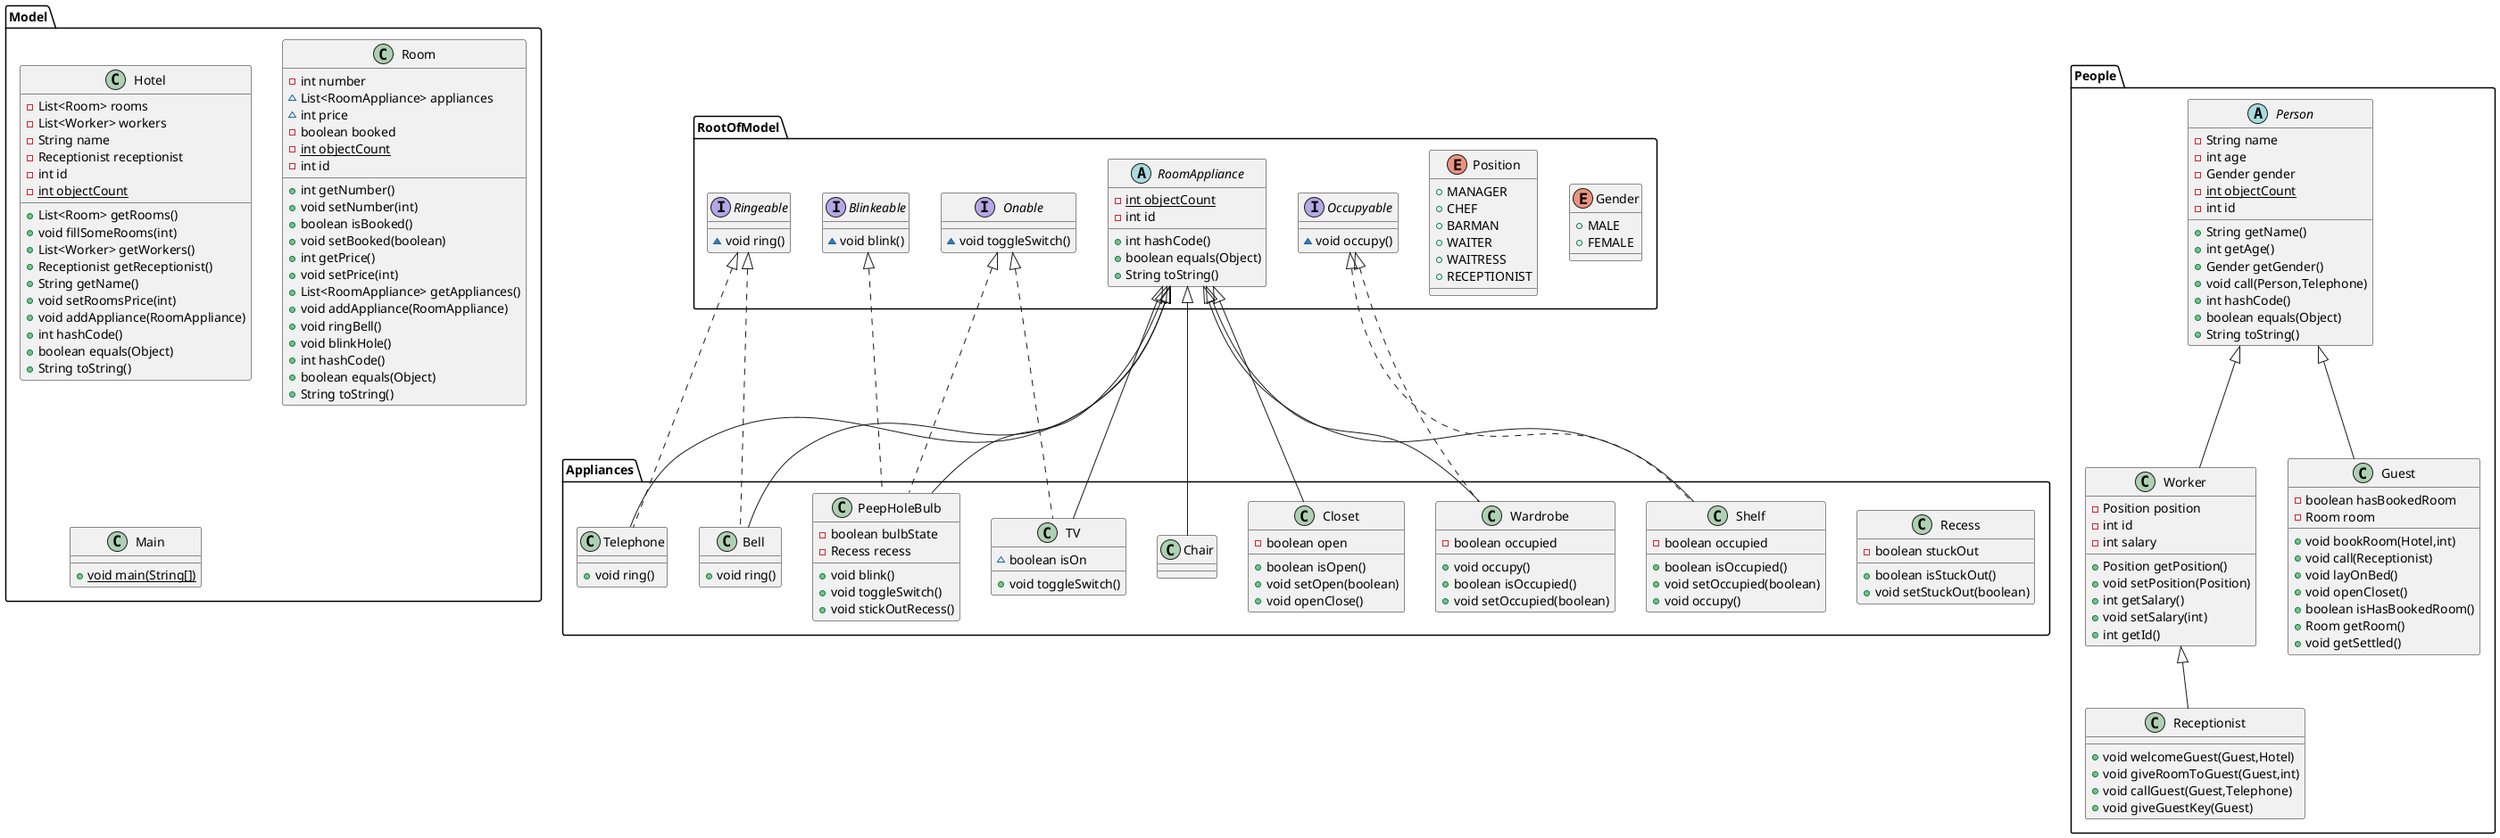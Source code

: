 @startuml
enum RootOfModel.Gender {
+  MALE
+  FEMALE
}
class Model.Hotel {
- List<Room> rooms
- List<Worker> workers
- String name
- Receptionist receptionist
- int id
- {static} int objectCount
+ List<Room> getRooms()
+ void fillSomeRooms(int)
+ List<Worker> getWorkers()
+ Receptionist getReceptionist()
+ String getName()
+ void setRoomsPrice(int)
+ void addAppliance(RoomAppliance)
+ int hashCode()
+ boolean equals(Object)
+ String toString()
}
class People.Worker {
- Position position
- int id
- int salary
+ Position getPosition()
+ void setPosition(Position)
+ int getSalary()
+ void setSalary(int)
+ int getId()
}
class Appliances.Recess {
- boolean stuckOut
+ boolean isStuckOut()
+ void setStuckOut(boolean)
}
class People.Receptionist {
+ void welcomeGuest(Guest,Hotel)
+ void giveRoomToGuest(Guest,int)
+ void callGuest(Guest,Telephone)
+ void giveGuestKey(Guest)
}
class Appliances.Wardrobe {
- boolean occupied
+ void occupy()
+ boolean isOccupied()
+ void setOccupied(boolean)
}
class People.Guest {
- boolean hasBookedRoom
- Room room
+ void bookRoom(Hotel,int)
+ void call(Receptionist)
+ void layOnBed()
+ void openCloset()
+ boolean isHasBookedRoom()
+ Room getRoom()
+ void getSettled()
}
enum RootOfModel.Position {
+  MANAGER
+  CHEF
+  BARMAN
+  WAITER
+  WAITRESS
+  RECEPTIONIST
}
interface RootOfModel.Onable {
~ void toggleSwitch()
}
class Appliances.Telephone {
+ void ring()
}
interface RootOfModel.Occupyable {
~ void occupy()
}
abstract class RootOfModel.RoomAppliance {
- {static} int objectCount
- int id
+ int hashCode()
+ boolean equals(Object)
+ String toString()
}
class Appliances.Shelf {
- boolean occupied
+ boolean isOccupied()
+ void setOccupied(boolean)
+ void occupy()
}
class Model.Room {
- int number
~ List<RoomAppliance> appliances
~ int price
- boolean booked
- {static} int objectCount
- int id
+ int getNumber()
+ void setNumber(int)
+ boolean isBooked()
+ void setBooked(boolean)
+ int getPrice()
+ void setPrice(int)
+ List<RoomAppliance> getAppliances()
+ void addAppliance(RoomAppliance)
+ void ringBell()
+ void blinkHole()
+ int hashCode()
+ boolean equals(Object)
+ String toString()
}
abstract class People.Person {
- String name
- int age
- Gender gender
- {static} int objectCount
- int id
+ String getName()
+ int getAge()
+ Gender getGender()
+ void call(Person,Telephone)
+ int hashCode()
+ boolean equals(Object)
+ String toString()
}
class Appliances.Chair {
}
class Model.Main {
+ {static} void main(String[])
}
interface RootOfModel.Ringeable {
~ void ring()
}
interface RootOfModel.Blinkeable {
~ void blink()
}
class Appliances.TV {
~ boolean isOn
+ void toggleSwitch()
}
class Appliances.Bell {
+ void ring()
}
class Appliances.PeepHoleBulb {
- boolean bulbState
- Recess recess
+ void blink()
+ void toggleSwitch()
+ void stickOutRecess()
}
class Appliances.Closet {
- boolean open
+ boolean isOpen()
+ void setOpen(boolean)
+ void openClose()
}


People.Person <|-- People.Worker
People.Worker <|-- People.Receptionist
RootOfModel.Occupyable <|.. Appliances.Wardrobe
RootOfModel.RoomAppliance <|-- Appliances.Wardrobe
People.Person <|-- People.Guest
RootOfModel.Ringeable <|.. Appliances.Telephone
RootOfModel.RoomAppliance <|-- Appliances.Telephone
RootOfModel.Occupyable <|.. Appliances.Shelf
RootOfModel.RoomAppliance <|-- Appliances.Shelf
RootOfModel.RoomAppliance <|-- Appliances.Chair
RootOfModel.Onable <|.. Appliances.TV
RootOfModel.RoomAppliance <|-- Appliances.TV
RootOfModel.Ringeable <|.. Appliances.Bell
RootOfModel.RoomAppliance <|-- Appliances.Bell
RootOfModel.Onable <|.. Appliances.PeepHoleBulb
RootOfModel.Blinkeable <|.. Appliances.PeepHoleBulb
RootOfModel.RoomAppliance <|-- Appliances.PeepHoleBulb
RootOfModel.RoomAppliance <|-- Appliances.Closet
@enduml